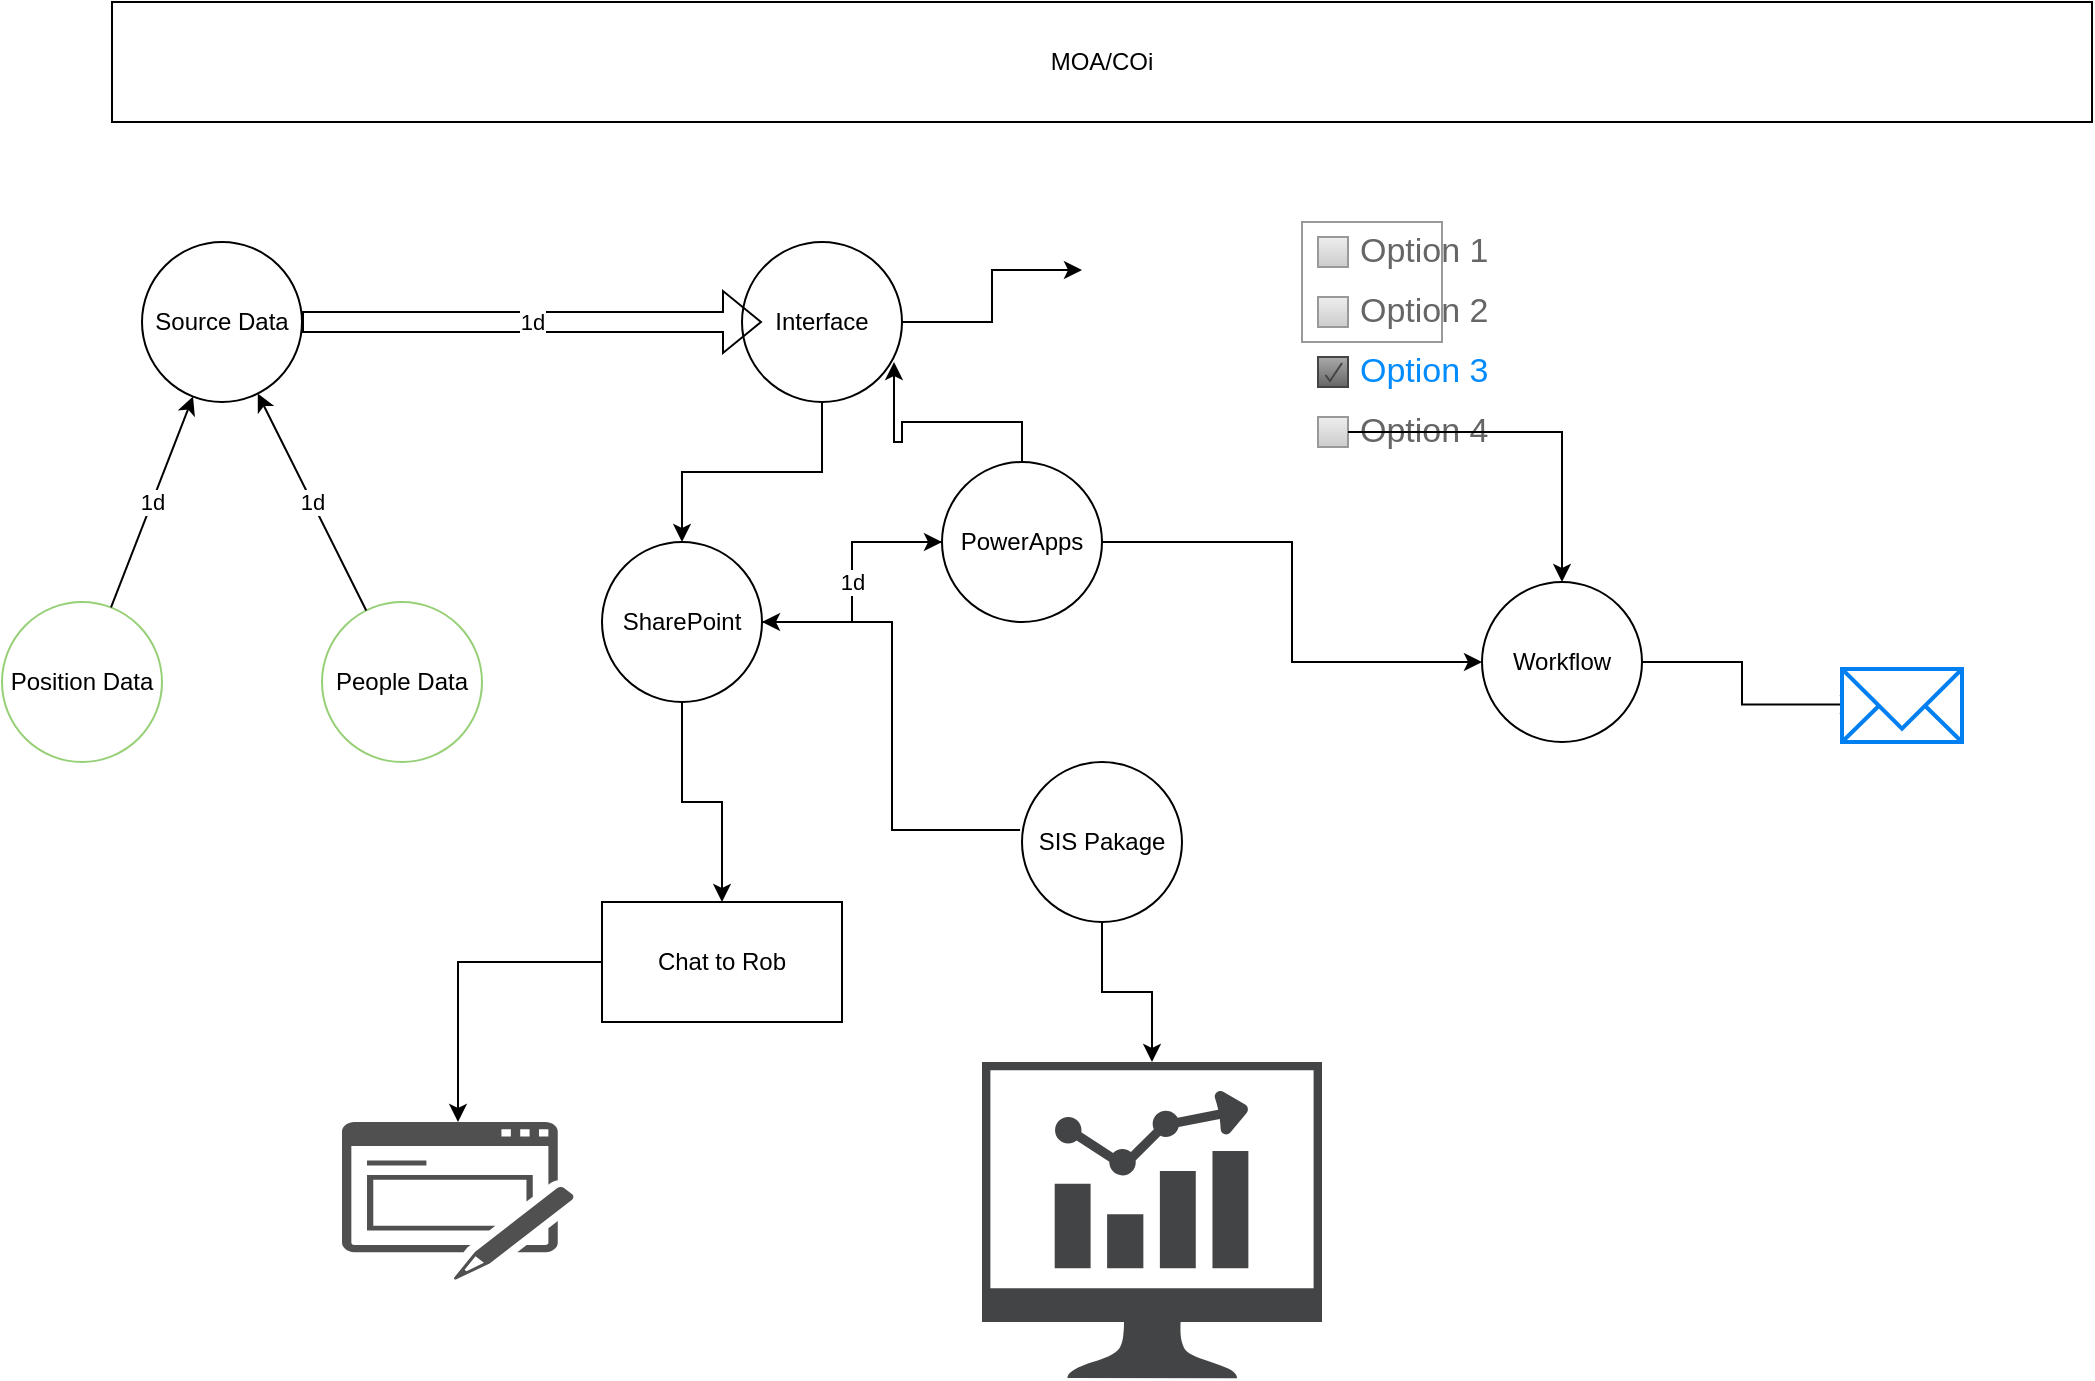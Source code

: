 <mxfile version="20.0.1" type="github">
  <diagram id="l8hXMBHkgcEJcSW0mbfh" name="Page-1">
    <mxGraphModel dx="2831" dy="772" grid="1" gridSize="10" guides="1" tooltips="1" connect="1" arrows="1" fold="1" page="1" pageScale="1" pageWidth="1169" pageHeight="827" math="0" shadow="0">
      <root>
        <mxCell id="0" />
        <mxCell id="1" parent="0" />
        <mxCell id="LR5CnvMRuR8SVS1PYUcT-2" value="Source Data" style="ellipse;whiteSpace=wrap;html=1;aspect=fixed;" vertex="1" parent="1">
          <mxGeometry x="20" y="130" width="80" height="80" as="geometry" />
        </mxCell>
        <mxCell id="LR5CnvMRuR8SVS1PYUcT-3" value="Position Data" style="ellipse;whiteSpace=wrap;html=1;aspect=fixed;strokeColor=#97D077;" vertex="1" parent="1">
          <mxGeometry x="-50" y="310" width="80" height="80" as="geometry" />
        </mxCell>
        <mxCell id="LR5CnvMRuR8SVS1PYUcT-4" value="People Data" style="ellipse;whiteSpace=wrap;html=1;aspect=fixed;strokeColor=#97D077;" vertex="1" parent="1">
          <mxGeometry x="110" y="310" width="80" height="80" as="geometry" />
        </mxCell>
        <mxCell id="LR5CnvMRuR8SVS1PYUcT-18" style="edgeStyle=orthogonalEdgeStyle;rounded=0;orthogonalLoop=1;jettySize=auto;html=1;entryX=0.133;entryY=0.485;entryDx=0;entryDy=0;entryPerimeter=0;" edge="1" parent="1" source="LR5CnvMRuR8SVS1PYUcT-5" target="LR5CnvMRuR8SVS1PYUcT-17">
          <mxGeometry relative="1" as="geometry" />
        </mxCell>
        <mxCell id="LR5CnvMRuR8SVS1PYUcT-5" value="Workflow" style="ellipse;whiteSpace=wrap;html=1;aspect=fixed;" vertex="1" parent="1">
          <mxGeometry x="690" y="300" width="80" height="80" as="geometry" />
        </mxCell>
        <mxCell id="LR5CnvMRuR8SVS1PYUcT-13" style="edgeStyle=orthogonalEdgeStyle;rounded=0;orthogonalLoop=1;jettySize=auto;html=1;" edge="1" parent="1" source="LR5CnvMRuR8SVS1PYUcT-6" target="LR5CnvMRuR8SVS1PYUcT-12">
          <mxGeometry relative="1" as="geometry" />
        </mxCell>
        <mxCell id="LR5CnvMRuR8SVS1PYUcT-20" style="edgeStyle=orthogonalEdgeStyle;rounded=0;orthogonalLoop=1;jettySize=auto;html=1;" edge="1" parent="1" source="LR5CnvMRuR8SVS1PYUcT-6" target="LR5CnvMRuR8SVS1PYUcT-19">
          <mxGeometry relative="1" as="geometry" />
        </mxCell>
        <mxCell id="LR5CnvMRuR8SVS1PYUcT-6" value="Interface" style="ellipse;whiteSpace=wrap;html=1;aspect=fixed;" vertex="1" parent="1">
          <mxGeometry x="320" y="130" width="80" height="80" as="geometry" />
        </mxCell>
        <mxCell id="LR5CnvMRuR8SVS1PYUcT-7" value="MOA/COi" style="rounded=0;whiteSpace=wrap;html=1;" vertex="1" parent="1">
          <mxGeometry x="5" y="10" width="990" height="60" as="geometry" />
        </mxCell>
        <mxCell id="LR5CnvMRuR8SVS1PYUcT-8" value="1d" style="endArrow=classic;html=1;rounded=0;" edge="1" parent="1" source="LR5CnvMRuR8SVS1PYUcT-3" target="LR5CnvMRuR8SVS1PYUcT-2">
          <mxGeometry width="50" height="50" relative="1" as="geometry">
            <mxPoint x="560" y="420" as="sourcePoint" />
            <mxPoint x="610" y="370" as="targetPoint" />
          </mxGeometry>
        </mxCell>
        <mxCell id="LR5CnvMRuR8SVS1PYUcT-9" value="1d" style="endArrow=classic;html=1;rounded=0;" edge="1" parent="1" source="LR5CnvMRuR8SVS1PYUcT-4" target="LR5CnvMRuR8SVS1PYUcT-2">
          <mxGeometry width="50" height="50" relative="1" as="geometry">
            <mxPoint x="560" y="420" as="sourcePoint" />
            <mxPoint x="610" y="370" as="targetPoint" />
          </mxGeometry>
        </mxCell>
        <mxCell id="LR5CnvMRuR8SVS1PYUcT-10" value="1d" style="shape=flexArrow;endArrow=classic;html=1;rounded=0;" edge="1" parent="1" source="LR5CnvMRuR8SVS1PYUcT-2">
          <mxGeometry width="50" height="50" relative="1" as="geometry">
            <mxPoint x="180" y="190" as="sourcePoint" />
            <mxPoint x="330" y="170" as="targetPoint" />
          </mxGeometry>
        </mxCell>
        <mxCell id="LR5CnvMRuR8SVS1PYUcT-15" style="edgeStyle=orthogonalEdgeStyle;rounded=0;orthogonalLoop=1;jettySize=auto;html=1;entryX=0.95;entryY=0.75;entryDx=0;entryDy=0;entryPerimeter=0;exitX=0.5;exitY=0;exitDx=0;exitDy=0;" edge="1" parent="1" source="LR5CnvMRuR8SVS1PYUcT-11" target="LR5CnvMRuR8SVS1PYUcT-6">
          <mxGeometry relative="1" as="geometry" />
        </mxCell>
        <mxCell id="LR5CnvMRuR8SVS1PYUcT-16" style="edgeStyle=orthogonalEdgeStyle;rounded=0;orthogonalLoop=1;jettySize=auto;html=1;" edge="1" parent="1" source="LR5CnvMRuR8SVS1PYUcT-11" target="LR5CnvMRuR8SVS1PYUcT-5">
          <mxGeometry relative="1" as="geometry" />
        </mxCell>
        <mxCell id="LR5CnvMRuR8SVS1PYUcT-28" value="" style="edgeStyle=orthogonalEdgeStyle;rounded=0;orthogonalLoop=1;jettySize=auto;html=1;" edge="1" parent="1" source="LR5CnvMRuR8SVS1PYUcT-11" target="LR5CnvMRuR8SVS1PYUcT-12">
          <mxGeometry relative="1" as="geometry" />
        </mxCell>
        <mxCell id="LR5CnvMRuR8SVS1PYUcT-11" value="PowerApps" style="ellipse;whiteSpace=wrap;html=1;aspect=fixed;" vertex="1" parent="1">
          <mxGeometry x="420" y="240" width="80" height="80" as="geometry" />
        </mxCell>
        <mxCell id="LR5CnvMRuR8SVS1PYUcT-14" value="1d" style="edgeStyle=orthogonalEdgeStyle;rounded=0;orthogonalLoop=1;jettySize=auto;html=1;" edge="1" parent="1" source="LR5CnvMRuR8SVS1PYUcT-12" target="LR5CnvMRuR8SVS1PYUcT-11">
          <mxGeometry relative="1" as="geometry" />
        </mxCell>
        <mxCell id="LR5CnvMRuR8SVS1PYUcT-27" value="" style="edgeStyle=orthogonalEdgeStyle;rounded=0;orthogonalLoop=1;jettySize=auto;html=1;" edge="1" parent="1" source="LR5CnvMRuR8SVS1PYUcT-12" target="LR5CnvMRuR8SVS1PYUcT-26">
          <mxGeometry relative="1" as="geometry" />
        </mxCell>
        <mxCell id="LR5CnvMRuR8SVS1PYUcT-33" style="edgeStyle=orthogonalEdgeStyle;rounded=0;orthogonalLoop=1;jettySize=auto;html=1;startArrow=none;" edge="1" parent="1" source="LR5CnvMRuR8SVS1PYUcT-34" target="LR5CnvMRuR8SVS1PYUcT-32">
          <mxGeometry relative="1" as="geometry" />
        </mxCell>
        <mxCell id="LR5CnvMRuR8SVS1PYUcT-12" value="SharePoint" style="ellipse;whiteSpace=wrap;html=1;aspect=fixed;" vertex="1" parent="1">
          <mxGeometry x="250" y="280" width="80" height="80" as="geometry" />
        </mxCell>
        <mxCell id="LR5CnvMRuR8SVS1PYUcT-17" value="" style="html=1;verticalLabelPosition=bottom;align=center;labelBackgroundColor=#ffffff;verticalAlign=top;strokeWidth=2;strokeColor=#0080F0;shadow=0;dashed=0;shape=mxgraph.ios7.icons.mail;" vertex="1" parent="1">
          <mxGeometry x="870" y="343.5" width="60" height="36.5" as="geometry" />
        </mxCell>
        <mxCell id="LR5CnvMRuR8SVS1PYUcT-19" value="" style="shape=image;html=1;verticalAlign=top;verticalLabelPosition=bottom;labelBackgroundColor=#ffffff;imageAspect=0;aspect=fixed;image=https://cdn4.iconfinder.com/data/icons/48-bubbles/48/24.TV-128.png;strokeColor=#97D077;" vertex="1" parent="1">
          <mxGeometry x="490" y="100" width="88" height="88" as="geometry" />
        </mxCell>
        <mxCell id="LR5CnvMRuR8SVS1PYUcT-21" value="" style="strokeWidth=1;shadow=0;dashed=0;align=center;html=1;shape=mxgraph.mockup.forms.rrect;rSize=0;strokeColor=#999999;fillColor=#ffffff;recursiveResize=0;" vertex="1" parent="1">
          <mxGeometry x="600" y="120" width="70" height="60" as="geometry" />
        </mxCell>
        <mxCell id="LR5CnvMRuR8SVS1PYUcT-22" value="Option 1" style="strokeWidth=1;shadow=0;dashed=0;align=center;html=1;shape=mxgraph.mockup.forms.rrect;rSize=0;fillColor=#eeeeee;strokeColor=#999999;gradientColor=#cccccc;align=left;spacingLeft=4;fontSize=17;fontColor=#666666;labelPosition=right;" vertex="1" parent="LR5CnvMRuR8SVS1PYUcT-21">
          <mxGeometry x="8" y="7.5" width="15" height="15" as="geometry" />
        </mxCell>
        <mxCell id="LR5CnvMRuR8SVS1PYUcT-23" value="Option 2" style="strokeWidth=1;shadow=0;dashed=0;align=center;html=1;shape=mxgraph.mockup.forms.rrect;rSize=0;fillColor=#eeeeee;strokeColor=#999999;gradientColor=#cccccc;align=left;spacingLeft=4;fontSize=17;fontColor=#666666;labelPosition=right;" vertex="1" parent="LR5CnvMRuR8SVS1PYUcT-21">
          <mxGeometry x="8" y="37.5" width="15" height="15" as="geometry" />
        </mxCell>
        <mxCell id="LR5CnvMRuR8SVS1PYUcT-24" value="Option 3" style="strokeWidth=1;shadow=0;dashed=0;align=center;html=1;shape=mxgraph.mockup.forms.checkbox;rSize=0;resizable=0;fillColor=#aaaaaa;strokeColor=#444444;gradientColor=#666666;align=left;spacingLeft=4;fontSize=17;fontColor=#008cff;labelPosition=right;" vertex="1" parent="LR5CnvMRuR8SVS1PYUcT-21">
          <mxGeometry x="8" y="67.5" width="15" height="15" as="geometry" />
        </mxCell>
        <mxCell id="LR5CnvMRuR8SVS1PYUcT-25" value="Option 4" style="strokeWidth=1;shadow=0;dashed=0;align=center;html=1;shape=mxgraph.mockup.forms.rrect;rSize=0;fillColor=#eeeeee;strokeColor=#999999;gradientColor=#cccccc;align=left;spacingLeft=4;fontSize=17;fontColor=#666666;labelPosition=right;" vertex="1" parent="LR5CnvMRuR8SVS1PYUcT-21">
          <mxGeometry x="8" y="97.5" width="15" height="15" as="geometry" />
        </mxCell>
        <mxCell id="LR5CnvMRuR8SVS1PYUcT-31" style="edgeStyle=orthogonalEdgeStyle;rounded=0;orthogonalLoop=1;jettySize=auto;html=1;" edge="1" parent="1" source="LR5CnvMRuR8SVS1PYUcT-26" target="LR5CnvMRuR8SVS1PYUcT-30">
          <mxGeometry relative="1" as="geometry" />
        </mxCell>
        <mxCell id="LR5CnvMRuR8SVS1PYUcT-26" value="Chat to Rob" style="whiteSpace=wrap;html=1;" vertex="1" parent="1">
          <mxGeometry x="250" y="460" width="120" height="60" as="geometry" />
        </mxCell>
        <mxCell id="LR5CnvMRuR8SVS1PYUcT-29" style="edgeStyle=orthogonalEdgeStyle;rounded=0;orthogonalLoop=1;jettySize=auto;html=1;" edge="1" parent="1" source="LR5CnvMRuR8SVS1PYUcT-25" target="LR5CnvMRuR8SVS1PYUcT-5">
          <mxGeometry relative="1" as="geometry" />
        </mxCell>
        <mxCell id="LR5CnvMRuR8SVS1PYUcT-30" value="" style="sketch=0;pointerEvents=1;shadow=0;dashed=0;html=1;strokeColor=none;fillColor=#505050;labelPosition=center;verticalLabelPosition=bottom;verticalAlign=top;outlineConnect=0;align=center;shape=mxgraph.office.concepts.form;" vertex="1" parent="1">
          <mxGeometry x="120" y="570" width="116" height="79" as="geometry" />
        </mxCell>
        <mxCell id="LR5CnvMRuR8SVS1PYUcT-32" value="" style="sketch=0;pointerEvents=1;shadow=0;dashed=0;html=1;strokeColor=none;fillColor=#434445;aspect=fixed;labelPosition=center;verticalLabelPosition=bottom;verticalAlign=top;align=center;outlineConnect=0;shape=mxgraph.vvd.nsx_dashboard;" vertex="1" parent="1">
          <mxGeometry x="440" y="540" width="170" height="158.1" as="geometry" />
        </mxCell>
        <mxCell id="LR5CnvMRuR8SVS1PYUcT-34" value="SIS Pakage" style="ellipse;whiteSpace=wrap;html=1;aspect=fixed;" vertex="1" parent="1">
          <mxGeometry x="460" y="390" width="80" height="80" as="geometry" />
        </mxCell>
        <mxCell id="LR5CnvMRuR8SVS1PYUcT-35" value="" style="edgeStyle=orthogonalEdgeStyle;rounded=0;orthogonalLoop=1;jettySize=auto;html=1;endArrow=none;entryX=-0.012;entryY=0.425;entryDx=0;entryDy=0;entryPerimeter=0;" edge="1" parent="1" source="LR5CnvMRuR8SVS1PYUcT-12" target="LR5CnvMRuR8SVS1PYUcT-34">
          <mxGeometry relative="1" as="geometry">
            <mxPoint x="370" y="330" as="sourcePoint" />
            <mxPoint x="525" y="540" as="targetPoint" />
          </mxGeometry>
        </mxCell>
      </root>
    </mxGraphModel>
  </diagram>
</mxfile>
